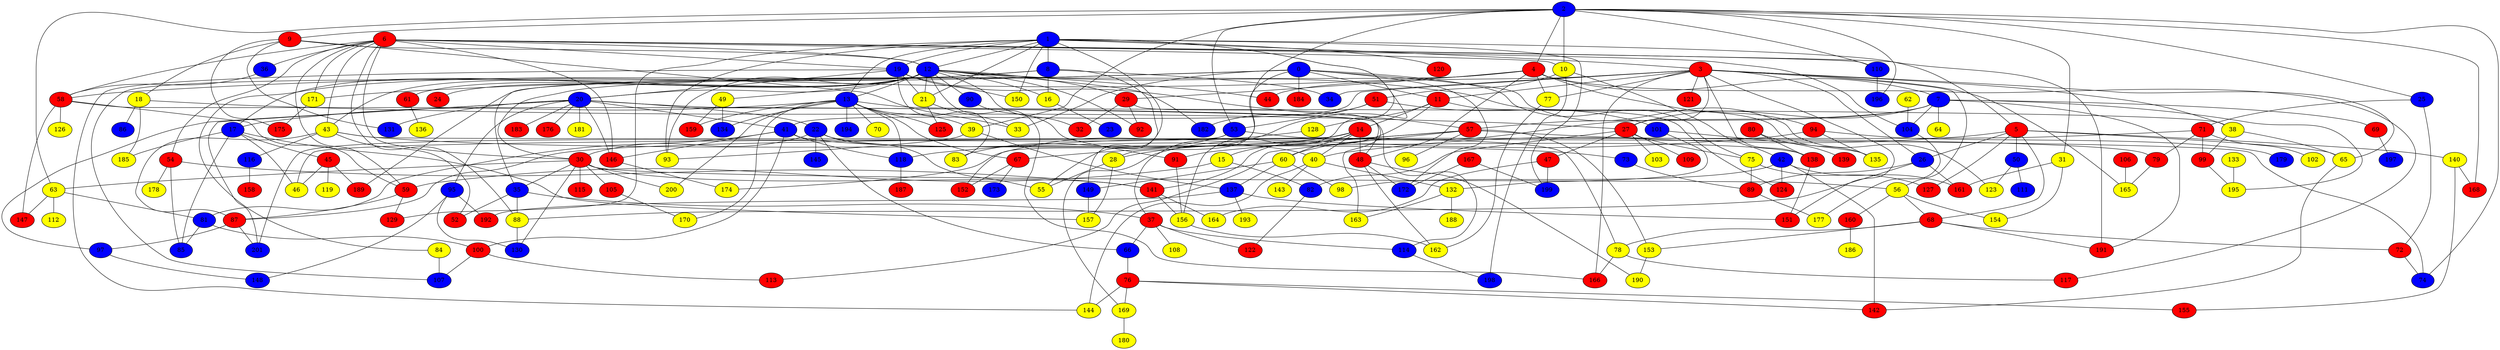 graph {
0 [style = filled fillcolor = blue];
1 [style = filled fillcolor = blue];
2 [style = filled fillcolor = blue];
3 [style = filled fillcolor = red];
4 [style = filled fillcolor = red];
5 [style = filled fillcolor = red];
6 [style = filled fillcolor = red];
7 [style = filled fillcolor = blue];
8 [style = filled fillcolor = blue];
9 [style = filled fillcolor = red];
10 [style = filled fillcolor = yellow];
11 [style = filled fillcolor = red];
12 [style = filled fillcolor = blue];
13 [style = filled fillcolor = blue];
14 [style = filled fillcolor = red];
15 [style = filled fillcolor = yellow];
16 [style = filled fillcolor = yellow];
17 [style = filled fillcolor = blue];
18 [style = filled fillcolor = yellow];
19 [style = filled fillcolor = blue];
20 [style = filled fillcolor = blue];
21 [style = filled fillcolor = yellow];
22 [style = filled fillcolor = blue];
23 [style = filled fillcolor = blue];
24 [style = filled fillcolor = red];
25 [style = filled fillcolor = blue];
26 [style = filled fillcolor = blue];
27 [style = filled fillcolor = red];
28 [style = filled fillcolor = yellow];
29 [style = filled fillcolor = red];
30 [style = filled fillcolor = red];
31 [style = filled fillcolor = yellow];
32 [style = filled fillcolor = red];
33 [style = filled fillcolor = yellow];
34 [style = filled fillcolor = blue];
35 [style = filled fillcolor = blue];
36 [style = filled fillcolor = blue];
37 [style = filled fillcolor = red];
38 [style = filled fillcolor = yellow];
39 [style = filled fillcolor = yellow];
40 [style = filled fillcolor = yellow];
41 [style = filled fillcolor = blue];
42 [style = filled fillcolor = blue];
43 [style = filled fillcolor = yellow];
44 [style = filled fillcolor = red];
45 [style = filled fillcolor = red];
46 [style = filled fillcolor = yellow];
47 [style = filled fillcolor = red];
48 [style = filled fillcolor = red];
49 [style = filled fillcolor = yellow];
50 [style = filled fillcolor = blue];
51 [style = filled fillcolor = red];
52 [style = filled fillcolor = red];
53 [style = filled fillcolor = blue];
54 [style = filled fillcolor = red];
55 [style = filled fillcolor = yellow];
56 [style = filled fillcolor = yellow];
57 [style = filled fillcolor = red];
58 [style = filled fillcolor = red];
59 [style = filled fillcolor = red];
60 [style = filled fillcolor = yellow];
61 [style = filled fillcolor = red];
62 [style = filled fillcolor = yellow];
63 [style = filled fillcolor = yellow];
64 [style = filled fillcolor = yellow];
65 [style = filled fillcolor = yellow];
66 [style = filled fillcolor = blue];
67 [style = filled fillcolor = red];
68 [style = filled fillcolor = red];
69 [style = filled fillcolor = red];
70 [style = filled fillcolor = yellow];
71 [style = filled fillcolor = red];
72 [style = filled fillcolor = red];
73 [style = filled fillcolor = blue];
74 [style = filled fillcolor = blue];
75 [style = filled fillcolor = yellow];
76 [style = filled fillcolor = red];
77 [style = filled fillcolor = yellow];
78 [style = filled fillcolor = yellow];
79 [style = filled fillcolor = red];
80 [style = filled fillcolor = red];
81 [style = filled fillcolor = blue];
82 [style = filled fillcolor = blue];
83 [style = filled fillcolor = yellow];
84 [style = filled fillcolor = yellow];
85 [style = filled fillcolor = blue];
86 [style = filled fillcolor = blue];
87 [style = filled fillcolor = red];
88 [style = filled fillcolor = yellow];
89 [style = filled fillcolor = red];
90 [style = filled fillcolor = blue];
91 [style = filled fillcolor = red];
92 [style = filled fillcolor = red];
93 [style = filled fillcolor = yellow];
94 [style = filled fillcolor = red];
95 [style = filled fillcolor = blue];
96 [style = filled fillcolor = yellow];
97 [style = filled fillcolor = blue];
98 [style = filled fillcolor = yellow];
99 [style = filled fillcolor = red];
100 [style = filled fillcolor = red];
101 [style = filled fillcolor = blue];
102 [style = filled fillcolor = yellow];
103 [style = filled fillcolor = yellow];
104 [style = filled fillcolor = blue];
105 [style = filled fillcolor = red];
106 [style = filled fillcolor = red];
107 [style = filled fillcolor = blue];
108 [style = filled fillcolor = yellow];
109 [style = filled fillcolor = red];
110 [style = filled fillcolor = blue];
111 [style = filled fillcolor = blue];
112 [style = filled fillcolor = yellow];
113 [style = filled fillcolor = red];
114 [style = filled fillcolor = blue];
115 [style = filled fillcolor = red];
116 [style = filled fillcolor = blue];
117 [style = filled fillcolor = red];
118 [style = filled fillcolor = blue];
119 [style = filled fillcolor = yellow];
120 [style = filled fillcolor = red];
121 [style = filled fillcolor = red];
122 [style = filled fillcolor = red];
123 [style = filled fillcolor = yellow];
124 [style = filled fillcolor = red];
125 [style = filled fillcolor = red];
126 [style = filled fillcolor = yellow];
127 [style = filled fillcolor = red];
128 [style = filled fillcolor = yellow];
129 [style = filled fillcolor = red];
130 [style = filled fillcolor = blue];
131 [style = filled fillcolor = blue];
132 [style = filled fillcolor = yellow];
133 [style = filled fillcolor = yellow];
134 [style = filled fillcolor = blue];
135 [style = filled fillcolor = yellow];
136 [style = filled fillcolor = yellow];
137 [style = filled fillcolor = blue];
138 [style = filled fillcolor = red];
139 [style = filled fillcolor = red];
140 [style = filled fillcolor = yellow];
141 [style = filled fillcolor = red];
142 [style = filled fillcolor = red];
143 [style = filled fillcolor = yellow];
144 [style = filled fillcolor = yellow];
145 [style = filled fillcolor = blue];
146 [style = filled fillcolor = red];
147 [style = filled fillcolor = red];
148 [style = filled fillcolor = blue];
149 [style = filled fillcolor = blue];
150 [style = filled fillcolor = yellow];
151 [style = filled fillcolor = red];
152 [style = filled fillcolor = red];
153 [style = filled fillcolor = yellow];
154 [style = filled fillcolor = yellow];
155 [style = filled fillcolor = red];
156 [style = filled fillcolor = yellow];
157 [style = filled fillcolor = yellow];
158 [style = filled fillcolor = red];
159 [style = filled fillcolor = red];
160 [style = filled fillcolor = red];
161 [style = filled fillcolor = red];
162 [style = filled fillcolor = yellow];
163 [style = filled fillcolor = yellow];
164 [style = filled fillcolor = yellow];
165 [style = filled fillcolor = yellow];
166 [style = filled fillcolor = red];
167 [style = filled fillcolor = red];
168 [style = filled fillcolor = red];
169 [style = filled fillcolor = yellow];
170 [style = filled fillcolor = yellow];
171 [style = filled fillcolor = yellow];
172 [style = filled fillcolor = blue];
173 [style = filled fillcolor = blue];
174 [style = filled fillcolor = yellow];
175 [style = filled fillcolor = red];
176 [style = filled fillcolor = red];
177 [style = filled fillcolor = yellow];
178 [style = filled fillcolor = yellow];
179 [style = filled fillcolor = blue];
180 [style = filled fillcolor = yellow];
181 [style = filled fillcolor = yellow];
182 [style = filled fillcolor = blue];
183 [style = filled fillcolor = red];
184 [style = filled fillcolor = red];
185 [style = filled fillcolor = yellow];
186 [style = filled fillcolor = yellow];
187 [style = filled fillcolor = red];
188 [style = filled fillcolor = yellow];
189 [style = filled fillcolor = red];
190 [style = filled fillcolor = yellow];
191 [style = filled fillcolor = red];
192 [style = filled fillcolor = red];
193 [style = filled fillcolor = yellow];
194 [style = filled fillcolor = blue];
195 [style = filled fillcolor = yellow];
196 [style = filled fillcolor = blue];
197 [style = filled fillcolor = blue];
198 [style = filled fillcolor = blue];
199 [style = filled fillcolor = blue];
200 [style = filled fillcolor = yellow];
201 [style = filled fillcolor = blue];
0 -- 123;
0 -- 75;
0 -- 33;
0 -- 11;
0 -- 152;
0 -- 171;
0 -- 172;
0 -- 184;
0 -- 189;
1 -- 3;
1 -- 5;
1 -- 8;
1 -- 12;
1 -- 13;
1 -- 19;
1 -- 21;
1 -- 37;
1 -- 55;
1 -- 93;
1 -- 120;
1 -- 129;
1 -- 150;
1 -- 156;
1 -- 199;
2 -- 4;
2 -- 9;
2 -- 10;
2 -- 25;
2 -- 28;
2 -- 31;
2 -- 39;
2 -- 53;
2 -- 63;
2 -- 74;
2 -- 110;
2 -- 168;
2 -- 196;
3 -- 11;
3 -- 26;
3 -- 27;
3 -- 34;
3 -- 38;
3 -- 41;
3 -- 44;
3 -- 56;
3 -- 65;
3 -- 77;
3 -- 121;
3 -- 138;
3 -- 151;
3 -- 165;
3 -- 166;
4 -- 7;
4 -- 29;
4 -- 30;
4 -- 48;
4 -- 58;
4 -- 77;
4 -- 94;
4 -- 117;
5 -- 26;
5 -- 40;
5 -- 50;
5 -- 65;
5 -- 68;
5 -- 127;
5 -- 140;
6 -- 10;
6 -- 12;
6 -- 19;
6 -- 30;
6 -- 36;
6 -- 43;
6 -- 54;
6 -- 58;
6 -- 59;
6 -- 88;
6 -- 104;
6 -- 110;
6 -- 146;
6 -- 171;
6 -- 191;
7 -- 27;
7 -- 57;
7 -- 60;
7 -- 64;
7 -- 69;
7 -- 104;
7 -- 191;
7 -- 195;
8 -- 16;
8 -- 34;
8 -- 35;
8 -- 84;
8 -- 149;
9 -- 12;
9 -- 18;
9 -- 33;
9 -- 131;
9 -- 175;
10 -- 42;
10 -- 51;
10 -- 198;
11 -- 14;
11 -- 124;
11 -- 128;
11 -- 141;
12 -- 13;
12 -- 16;
12 -- 17;
12 -- 20;
12 -- 21;
12 -- 24;
12 -- 29;
12 -- 32;
12 -- 43;
12 -- 44;
12 -- 49;
12 -- 61;
12 -- 90;
12 -- 92;
12 -- 93;
12 -- 107;
12 -- 135;
12 -- 166;
12 -- 182;
13 -- 17;
13 -- 38;
13 -- 39;
13 -- 67;
13 -- 70;
13 -- 118;
13 -- 125;
13 -- 134;
13 -- 159;
13 -- 170;
13 -- 194;
13 -- 200;
14 -- 15;
14 -- 28;
14 -- 40;
14 -- 46;
14 -- 48;
14 -- 60;
14 -- 169;
15 -- 59;
15 -- 82;
16 -- 23;
17 -- 45;
17 -- 46;
17 -- 85;
17 -- 157;
17 -- 185;
18 -- 27;
18 -- 86;
18 -- 185;
19 -- 20;
19 -- 21;
19 -- 57;
19 -- 83;
19 -- 144;
19 -- 150;
20 -- 22;
20 -- 41;
20 -- 48;
20 -- 95;
20 -- 97;
20 -- 131;
20 -- 146;
20 -- 176;
20 -- 181;
20 -- 183;
20 -- 201;
21 -- 33;
21 -- 125;
22 -- 30;
22 -- 40;
22 -- 55;
22 -- 66;
22 -- 145;
25 -- 71;
25 -- 72;
26 -- 88;
26 -- 89;
26 -- 161;
27 -- 47;
27 -- 75;
27 -- 82;
27 -- 103;
27 -- 109;
28 -- 55;
28 -- 157;
29 -- 32;
29 -- 92;
29 -- 163;
30 -- 35;
30 -- 56;
30 -- 63;
30 -- 105;
30 -- 115;
30 -- 130;
30 -- 141;
30 -- 200;
31 -- 154;
31 -- 161;
35 -- 37;
35 -- 52;
35 -- 88;
36 -- 58;
37 -- 66;
37 -- 108;
37 -- 114;
37 -- 122;
38 -- 65;
38 -- 99;
39 -- 93;
39 -- 137;
40 -- 132;
40 -- 143;
40 -- 144;
41 -- 81;
41 -- 100;
41 -- 118;
41 -- 138;
41 -- 146;
42 -- 98;
42 -- 124;
42 -- 142;
42 -- 161;
43 -- 52;
43 -- 73;
43 -- 74;
43 -- 87;
43 -- 116;
45 -- 46;
45 -- 119;
45 -- 189;
47 -- 164;
47 -- 199;
48 -- 162;
48 -- 172;
48 -- 190;
49 -- 134;
49 -- 159;
50 -- 111;
50 -- 123;
51 -- 53;
51 -- 101;
51 -- 182;
53 -- 78;
53 -- 83;
53 -- 201;
54 -- 85;
54 -- 141;
54 -- 178;
56 -- 68;
56 -- 154;
56 -- 160;
57 -- 67;
57 -- 79;
57 -- 91;
57 -- 96;
57 -- 113;
57 -- 153;
58 -- 59;
58 -- 114;
58 -- 126;
58 -- 147;
59 -- 87;
59 -- 129;
60 -- 98;
60 -- 137;
60 -- 149;
61 -- 136;
62 -- 104;
63 -- 81;
63 -- 112;
63 -- 147;
65 -- 142;
66 -- 76;
67 -- 152;
67 -- 173;
68 -- 72;
68 -- 78;
68 -- 153;
68 -- 191;
69 -- 197;
71 -- 79;
71 -- 87;
71 -- 99;
71 -- 102;
72 -- 74;
73 -- 89;
75 -- 89;
75 -- 127;
76 -- 142;
76 -- 144;
76 -- 155;
76 -- 169;
77 -- 162;
78 -- 117;
78 -- 166;
79 -- 165;
80 -- 138;
80 -- 139;
81 -- 85;
81 -- 100;
82 -- 122;
84 -- 107;
87 -- 97;
87 -- 201;
88 -- 130;
89 -- 177;
90 -- 91;
91 -- 156;
94 -- 118;
94 -- 135;
94 -- 179;
95 -- 130;
95 -- 148;
95 -- 192;
97 -- 148;
99 -- 195;
100 -- 107;
100 -- 113;
101 -- 132;
101 -- 135;
104 -- 177;
105 -- 170;
106 -- 165;
110 -- 196;
114 -- 198;
116 -- 158;
118 -- 187;
128 -- 174;
132 -- 163;
132 -- 188;
133 -- 195;
137 -- 151;
137 -- 192;
137 -- 193;
138 -- 151;
140 -- 155;
140 -- 168;
141 -- 156;
141 -- 164;
146 -- 174;
149 -- 157;
153 -- 190;
156 -- 162;
160 -- 186;
167 -- 172;
167 -- 199;
169 -- 180;
171 -- 175;
}

